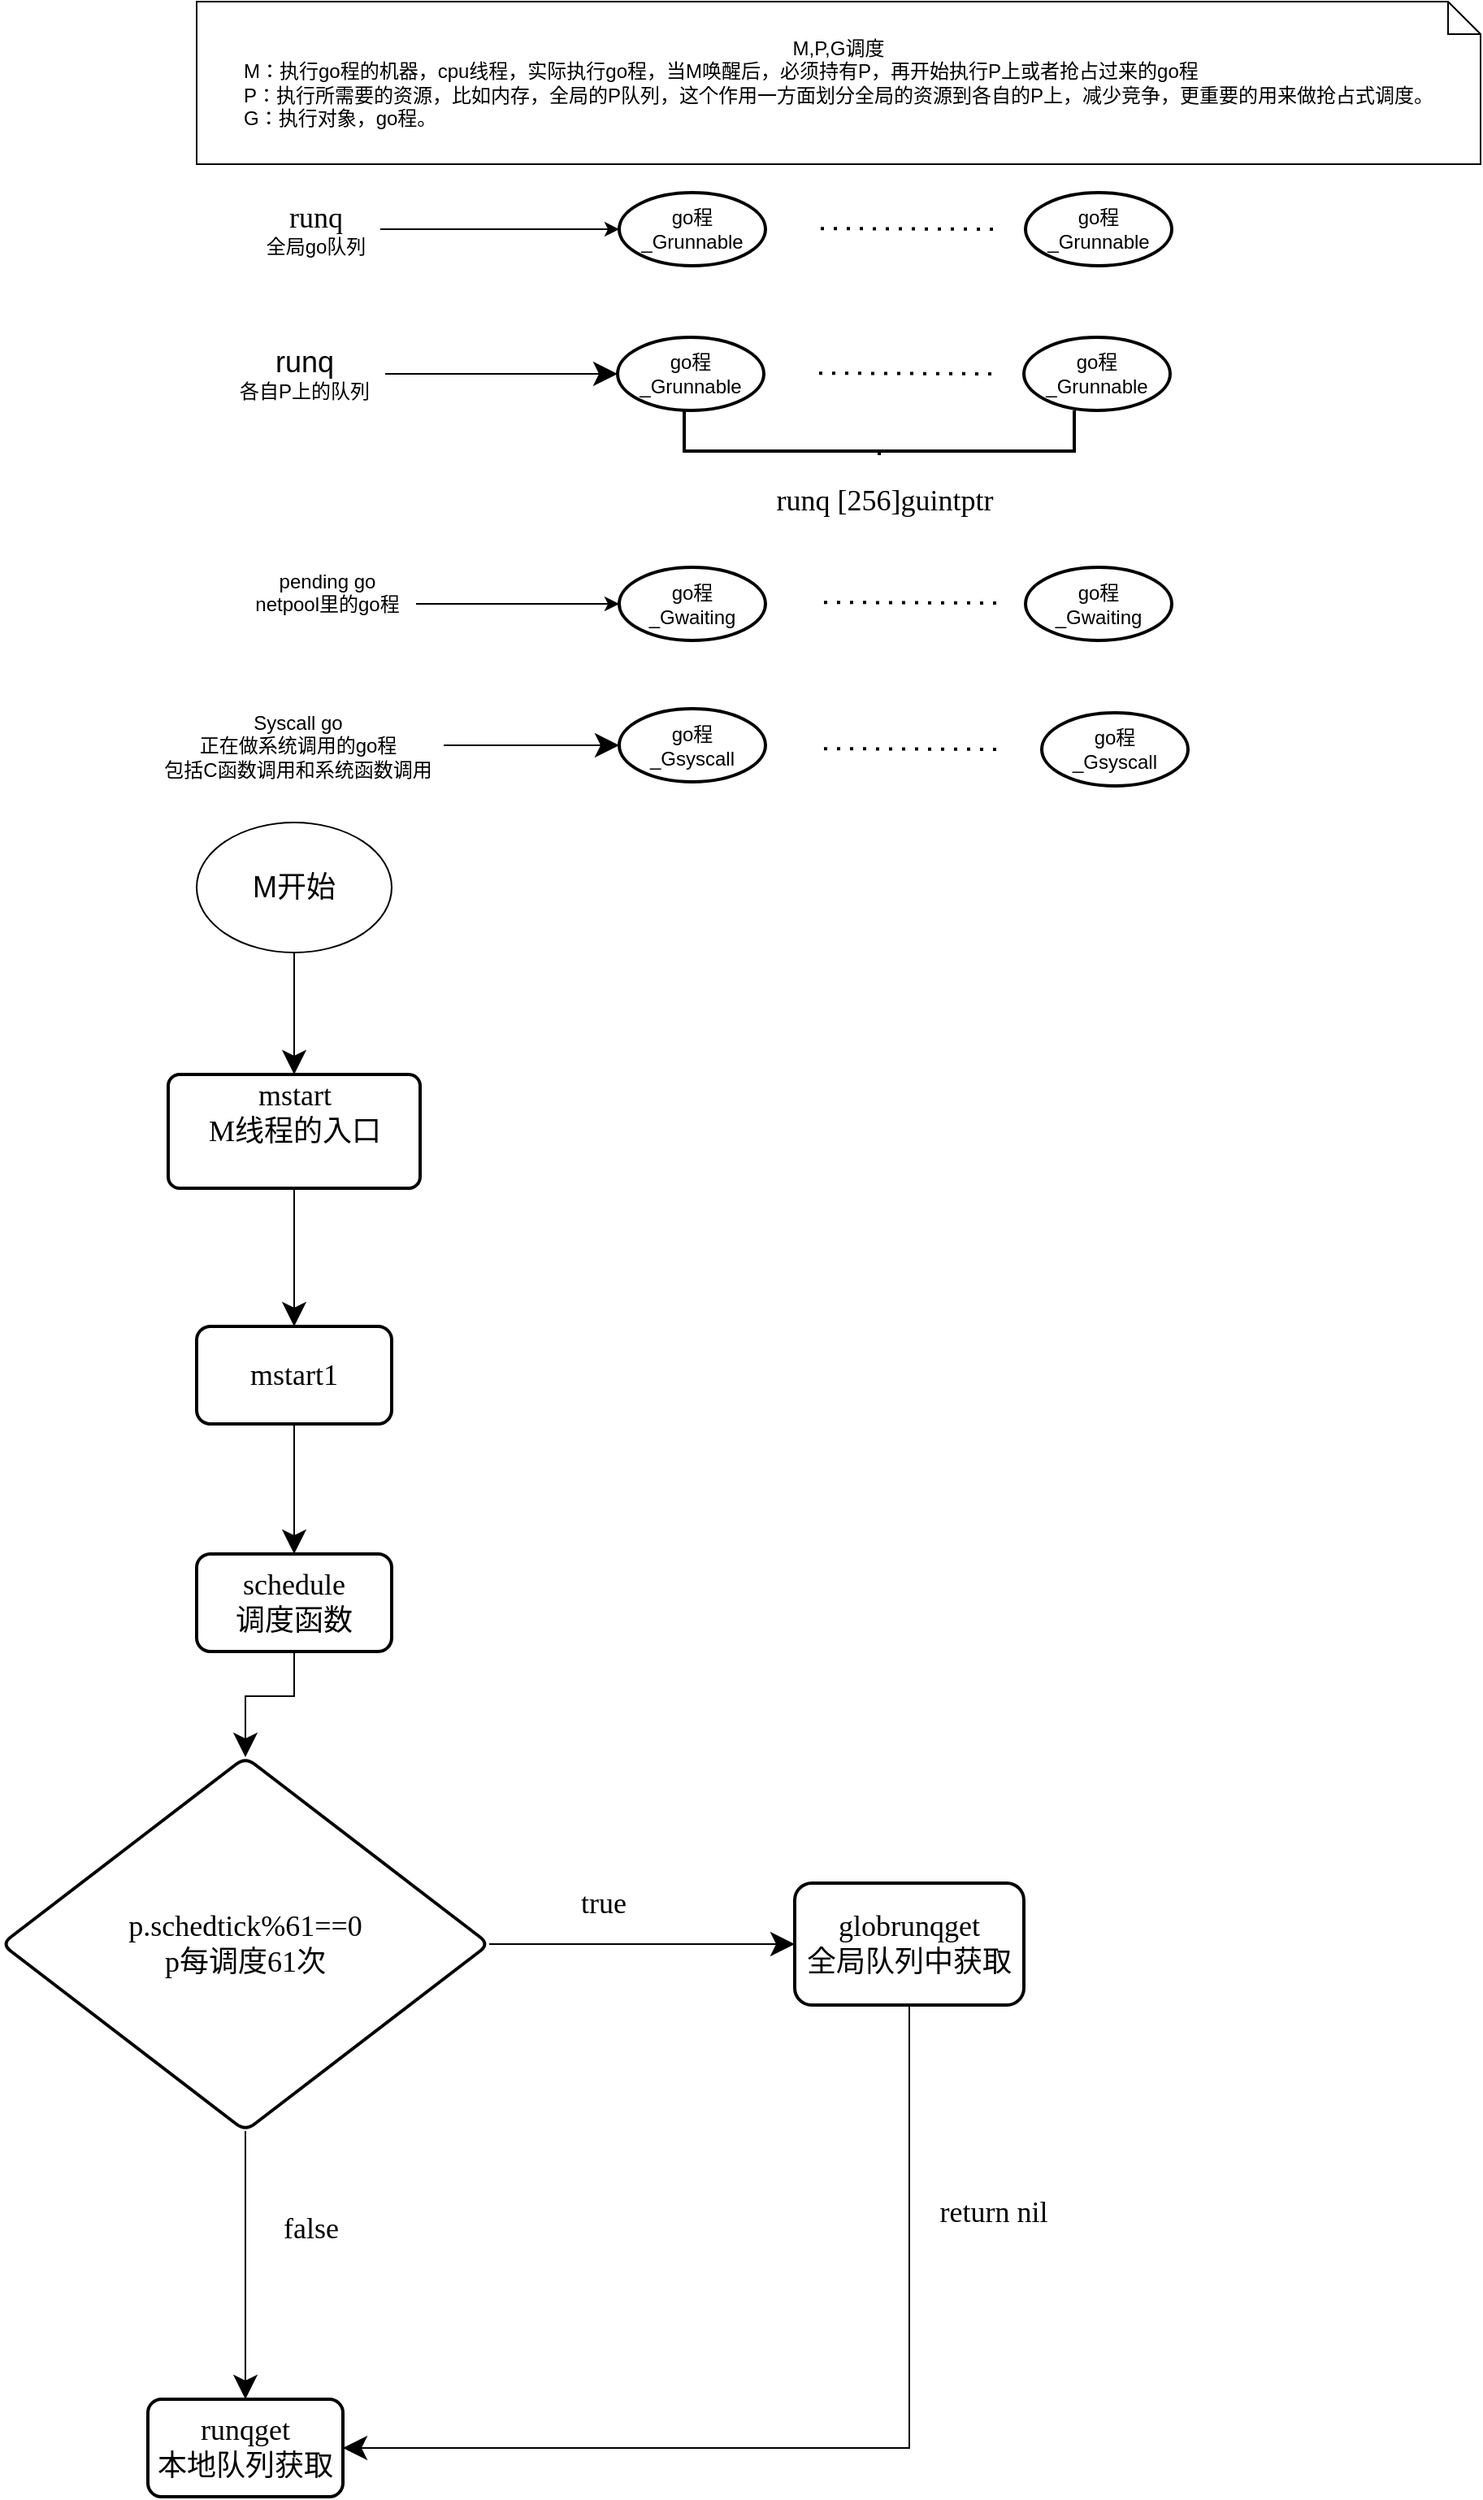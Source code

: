 <mxfile version="16.6.1" type="github">
  <diagram id="Lrg5kurUtaj6RJSmO0BA" name="Page-1">
    <mxGraphModel dx="2012" dy="727" grid="1" gridSize="10" guides="1" tooltips="1" connect="1" arrows="1" fold="1" page="1" pageScale="1" pageWidth="827" pageHeight="1169" math="0" shadow="0">
      <root>
        <mxCell id="0" />
        <mxCell id="1" parent="0" />
        <mxCell id="m0ZOB3Q7q5n8RTu2BzLh-104" value="" style="edgeStyle=orthogonalEdgeStyle;rounded=0;orthogonalLoop=1;jettySize=auto;html=1;fontFamily=Verdana;fontSize=18;fontColor=default;endSize=12;" edge="1" parent="1" source="m0ZOB3Q7q5n8RTu2BzLh-2" target="m0ZOB3Q7q5n8RTu2BzLh-103">
          <mxGeometry relative="1" as="geometry" />
        </mxCell>
        <mxCell id="m0ZOB3Q7q5n8RTu2BzLh-2" value="M开始" style="ellipse;whiteSpace=wrap;html=1;fontSize=18;" vertex="1" parent="1">
          <mxGeometry x="30" y="505" width="120" height="80" as="geometry" />
        </mxCell>
        <mxCell id="m0ZOB3Q7q5n8RTu2BzLh-81" value="" style="endArrow=none;dashed=1;html=1;dashPattern=1 3;strokeWidth=2;rounded=0;endSize=12;" edge="1" parent="1">
          <mxGeometry width="50" height="50" relative="1" as="geometry">
            <mxPoint x="414" y="139.58" as="sourcePoint" />
            <mxPoint x="524" y="140" as="targetPoint" />
          </mxGeometry>
        </mxCell>
        <mxCell id="m0ZOB3Q7q5n8RTu2BzLh-9" value="&lt;div align=&quot;center&quot;&gt;M,P,G调度&lt;/div&gt;&lt;div align=&quot;left&quot;&gt;M：执行go程的机器，cpu线程，实际执行go程，当M唤醒后，必须持有P，再开始执行P上或者抢占过来的go程&lt;/div&gt;&lt;div align=&quot;left&quot;&gt;P：执行所需要的资源，比如内存，全局的P队列，这个作用一方面划分全局的资源到各自的P上，减少竞争，更重要的用来做抢占式调度。&lt;/div&gt;&lt;div align=&quot;left&quot;&gt;G：执行对象，go程。&lt;br&gt;&lt;/div&gt;" style="shape=note;size=20;whiteSpace=wrap;html=1;align=center;" vertex="1" parent="1">
          <mxGeometry x="30" width="790" height="100" as="geometry" />
        </mxCell>
        <mxCell id="m0ZOB3Q7q5n8RTu2BzLh-15" value="&lt;div&gt;go程&lt;/div&gt;&lt;div&gt;_Grunnable&lt;/div&gt;" style="strokeWidth=2;html=1;shape=mxgraph.flowchart.start_2;whiteSpace=wrap;" vertex="1" parent="1">
          <mxGeometry x="290" y="117.5" width="90" height="45" as="geometry" />
        </mxCell>
        <mxCell id="m0ZOB3Q7q5n8RTu2BzLh-56" value="" style="edgeStyle=orthogonalEdgeStyle;rounded=0;orthogonalLoop=1;jettySize=auto;html=1;" edge="1" parent="1" source="m0ZOB3Q7q5n8RTu2BzLh-55" target="m0ZOB3Q7q5n8RTu2BzLh-15">
          <mxGeometry relative="1" as="geometry" />
        </mxCell>
        <mxCell id="m0ZOB3Q7q5n8RTu2BzLh-55" value="&lt;div&gt;&lt;font style=&quot;font-size: 18px&quot; face=&quot;consolas&quot;&gt;runq&lt;/font&gt;&lt;/div&gt;&lt;div&gt;全局go队列&lt;br&gt;&lt;/div&gt;" style="text;html=1;align=center;verticalAlign=middle;resizable=0;points=[];autosize=1;strokeColor=none;fillColor=none;" vertex="1" parent="1">
          <mxGeometry x="63" y="120" width="80" height="40" as="geometry" />
        </mxCell>
        <mxCell id="m0ZOB3Q7q5n8RTu2BzLh-78" value="" style="edgeStyle=orthogonalEdgeStyle;rounded=0;orthogonalLoop=1;jettySize=auto;html=1;" edge="1" parent="1" source="m0ZOB3Q7q5n8RTu2BzLh-75" target="m0ZOB3Q7q5n8RTu2BzLh-77">
          <mxGeometry relative="1" as="geometry" />
        </mxCell>
        <mxCell id="m0ZOB3Q7q5n8RTu2BzLh-75" value="&lt;div&gt;pending go&lt;/div&gt;&lt;div&gt;netpool里的go程&lt;/div&gt;&lt;div&gt;&lt;br&gt;&lt;/div&gt;" style="text;html=1;align=center;verticalAlign=middle;resizable=0;points=[];autosize=1;strokeColor=none;fillColor=none;" vertex="1" parent="1">
          <mxGeometry x="55" y="345.5" width="110" height="50" as="geometry" />
        </mxCell>
        <mxCell id="m0ZOB3Q7q5n8RTu2BzLh-77" value="&lt;div&gt;go程&lt;/div&gt;&lt;div&gt;_Gwaiting&lt;/div&gt;" style="strokeWidth=2;html=1;shape=mxgraph.flowchart.start_2;whiteSpace=wrap;" vertex="1" parent="1">
          <mxGeometry x="290" y="348" width="90" height="45" as="geometry" />
        </mxCell>
        <mxCell id="m0ZOB3Q7q5n8RTu2BzLh-82" value="&lt;div&gt;go程&lt;/div&gt;&lt;div&gt;_Grunnable&lt;/div&gt;" style="strokeWidth=2;html=1;shape=mxgraph.flowchart.start_2;whiteSpace=wrap;" vertex="1" parent="1">
          <mxGeometry x="540" y="117.5" width="90" height="45" as="geometry" />
        </mxCell>
        <mxCell id="m0ZOB3Q7q5n8RTu2BzLh-97" value="" style="edgeStyle=orthogonalEdgeStyle;rounded=0;orthogonalLoop=1;jettySize=auto;html=1;endSize=12;" edge="1" parent="1" source="m0ZOB3Q7q5n8RTu2BzLh-83" target="m0ZOB3Q7q5n8RTu2BzLh-84">
          <mxGeometry relative="1" as="geometry" />
        </mxCell>
        <mxCell id="m0ZOB3Q7q5n8RTu2BzLh-83" value="&lt;div&gt;Syscall go&lt;/div&gt;&lt;div&gt;正在做系统调用的go程&lt;/div&gt;&lt;div&gt;包括C函数调用和系统函数调用&lt;/div&gt;" style="text;html=1;align=center;verticalAlign=middle;resizable=0;points=[];autosize=1;strokeColor=none;fillColor=none;" vertex="1" parent="1">
          <mxGeometry x="2" y="432.5" width="180" height="50" as="geometry" />
        </mxCell>
        <mxCell id="m0ZOB3Q7q5n8RTu2BzLh-84" value="&lt;div&gt;go程&lt;/div&gt;&lt;div&gt;_Gsyscall&lt;/div&gt;" style="strokeWidth=2;html=1;shape=mxgraph.flowchart.start_2;whiteSpace=wrap;" vertex="1" parent="1">
          <mxGeometry x="290" y="435" width="90" height="45" as="geometry" />
        </mxCell>
        <mxCell id="m0ZOB3Q7q5n8RTu2BzLh-86" value="" style="endArrow=none;dashed=1;html=1;dashPattern=1 3;strokeWidth=2;rounded=0;endSize=12;" edge="1" parent="1">
          <mxGeometry width="50" height="50" relative="1" as="geometry">
            <mxPoint x="416" y="369.58" as="sourcePoint" />
            <mxPoint x="526.0" y="370.0" as="targetPoint" />
          </mxGeometry>
        </mxCell>
        <mxCell id="m0ZOB3Q7q5n8RTu2BzLh-87" value="&lt;div&gt;go程&lt;/div&gt;&lt;div&gt;_Gwaiting&lt;/div&gt;" style="strokeWidth=2;html=1;shape=mxgraph.flowchart.start_2;whiteSpace=wrap;" vertex="1" parent="1">
          <mxGeometry x="540" y="348" width="90" height="45" as="geometry" />
        </mxCell>
        <mxCell id="m0ZOB3Q7q5n8RTu2BzLh-88" value="&lt;div&gt;go程&lt;/div&gt;&lt;div&gt;_Gsyscall&lt;/div&gt;" style="strokeWidth=2;html=1;shape=mxgraph.flowchart.start_2;whiteSpace=wrap;" vertex="1" parent="1">
          <mxGeometry x="550" y="437.5" width="90" height="45" as="geometry" />
        </mxCell>
        <mxCell id="m0ZOB3Q7q5n8RTu2BzLh-89" value="" style="endArrow=none;dashed=1;html=1;dashPattern=1 3;strokeWidth=2;rounded=0;endSize=12;" edge="1" parent="1">
          <mxGeometry width="50" height="50" relative="1" as="geometry">
            <mxPoint x="416" y="459.58" as="sourcePoint" />
            <mxPoint x="526" y="460.0" as="targetPoint" />
          </mxGeometry>
        </mxCell>
        <mxCell id="m0ZOB3Q7q5n8RTu2BzLh-96" style="edgeStyle=orthogonalEdgeStyle;rounded=0;orthogonalLoop=1;jettySize=auto;html=1;endSize=12;" edge="1" parent="1" source="m0ZOB3Q7q5n8RTu2BzLh-91" target="m0ZOB3Q7q5n8RTu2BzLh-94">
          <mxGeometry relative="1" as="geometry" />
        </mxCell>
        <mxCell id="m0ZOB3Q7q5n8RTu2BzLh-91" value="&lt;div&gt;&lt;font style=&quot;font-size: 18px&quot;&gt;runq&lt;/font&gt;&lt;/div&gt;&lt;div&gt;各自P上的队列&lt;/div&gt;" style="text;html=1;align=center;verticalAlign=middle;resizable=0;points=[];autosize=1;strokeColor=none;fillColor=none;" vertex="1" parent="1">
          <mxGeometry x="46" y="209" width="100" height="40" as="geometry" />
        </mxCell>
        <mxCell id="m0ZOB3Q7q5n8RTu2BzLh-93" value="" style="endArrow=none;dashed=1;html=1;dashPattern=1 3;strokeWidth=2;rounded=0;endSize=12;" edge="1" parent="1">
          <mxGeometry width="50" height="50" relative="1" as="geometry">
            <mxPoint x="413" y="228.58" as="sourcePoint" />
            <mxPoint x="523.0" y="229.0" as="targetPoint" />
          </mxGeometry>
        </mxCell>
        <mxCell id="m0ZOB3Q7q5n8RTu2BzLh-94" value="&lt;div&gt;go程&lt;/div&gt;&lt;div&gt;_Grunnable&lt;/div&gt;" style="strokeWidth=2;html=1;shape=mxgraph.flowchart.start_2;whiteSpace=wrap;" vertex="1" parent="1">
          <mxGeometry x="289" y="206.5" width="90" height="45" as="geometry" />
        </mxCell>
        <mxCell id="m0ZOB3Q7q5n8RTu2BzLh-95" value="&lt;div&gt;go程&lt;/div&gt;&lt;div&gt;_Grunnable&lt;/div&gt;" style="strokeWidth=2;html=1;shape=mxgraph.flowchart.start_2;whiteSpace=wrap;" vertex="1" parent="1">
          <mxGeometry x="539" y="206.5" width="90" height="45" as="geometry" />
        </mxCell>
        <mxCell id="m0ZOB3Q7q5n8RTu2BzLh-98" value="" style="strokeWidth=2;html=1;shape=mxgraph.flowchart.annotation_2;align=left;labelPosition=right;pointerEvents=1;direction=north;" vertex="1" parent="1">
          <mxGeometry x="330" y="251.5" width="240" height="50" as="geometry" />
        </mxCell>
        <mxCell id="m0ZOB3Q7q5n8RTu2BzLh-101" value="&lt;pre style=&quot;font-family: &amp;#34;consolas&amp;#34; ; font-size: 13.5pt&quot;&gt;runq [&lt;span&gt;256&lt;/span&gt;]&lt;span&gt;guintptr&lt;/span&gt;&lt;/pre&gt;" style="text;html=1;align=center;verticalAlign=middle;resizable=0;points=[];autosize=1;labelBackgroundColor=default;fontColor=default;" vertex="1" parent="1">
          <mxGeometry x="358" y="277" width="190" height="60" as="geometry" />
        </mxCell>
        <mxCell id="m0ZOB3Q7q5n8RTu2BzLh-106" value="" style="edgeStyle=orthogonalEdgeStyle;rounded=0;orthogonalLoop=1;jettySize=auto;html=1;fontFamily=Verdana;fontSize=18;fontColor=default;endSize=12;" edge="1" parent="1" source="m0ZOB3Q7q5n8RTu2BzLh-103" target="m0ZOB3Q7q5n8RTu2BzLh-105">
          <mxGeometry relative="1" as="geometry" />
        </mxCell>
        <mxCell id="m0ZOB3Q7q5n8RTu2BzLh-103" value="mstart&#xa;M线程的入口&#xa;" style="rounded=1;absoluteArcSize=1;arcSize=14;strokeWidth=2;labelBackgroundColor=default;fontFamily=Verdana;fontSize=18;fontColor=default;whiteSpace=wrap;" vertex="1" parent="1">
          <mxGeometry x="12.5" y="660" width="155" height="70" as="geometry" />
        </mxCell>
        <mxCell id="m0ZOB3Q7q5n8RTu2BzLh-108" value="" style="edgeStyle=orthogonalEdgeStyle;rounded=0;orthogonalLoop=1;jettySize=auto;html=1;fontFamily=Verdana;fontSize=18;fontColor=default;endSize=12;" edge="1" parent="1" source="m0ZOB3Q7q5n8RTu2BzLh-105" target="m0ZOB3Q7q5n8RTu2BzLh-107">
          <mxGeometry relative="1" as="geometry" />
        </mxCell>
        <mxCell id="m0ZOB3Q7q5n8RTu2BzLh-105" value="mstart1" style="whiteSpace=wrap;html=1;fontSize=18;fontFamily=Verdana;rounded=1;arcSize=14;strokeWidth=2;labelBackgroundColor=default;" vertex="1" parent="1">
          <mxGeometry x="30" y="815" width="120" height="60" as="geometry" />
        </mxCell>
        <mxCell id="m0ZOB3Q7q5n8RTu2BzLh-110" value="" style="edgeStyle=orthogonalEdgeStyle;rounded=0;orthogonalLoop=1;jettySize=auto;html=1;fontFamily=Verdana;fontSize=18;fontColor=default;endSize=12;" edge="1" parent="1" source="m0ZOB3Q7q5n8RTu2BzLh-107" target="m0ZOB3Q7q5n8RTu2BzLh-109">
          <mxGeometry relative="1" as="geometry" />
        </mxCell>
        <mxCell id="m0ZOB3Q7q5n8RTu2BzLh-107" value="&lt;div&gt;schedule&lt;/div&gt;&lt;div&gt;调度函数&lt;br&gt;&lt;/div&gt;" style="whiteSpace=wrap;html=1;fontSize=18;fontFamily=Verdana;rounded=1;arcSize=14;strokeWidth=2;labelBackgroundColor=default;" vertex="1" parent="1">
          <mxGeometry x="30" y="955" width="120" height="60" as="geometry" />
        </mxCell>
        <mxCell id="m0ZOB3Q7q5n8RTu2BzLh-113" value="" style="edgeStyle=orthogonalEdgeStyle;rounded=0;orthogonalLoop=1;jettySize=auto;html=1;fontFamily=Verdana;fontSize=18;fontColor=default;endSize=12;" edge="1" parent="1" source="m0ZOB3Q7q5n8RTu2BzLh-109" target="m0ZOB3Q7q5n8RTu2BzLh-112">
          <mxGeometry relative="1" as="geometry" />
        </mxCell>
        <mxCell id="m0ZOB3Q7q5n8RTu2BzLh-116" value="" style="edgeStyle=orthogonalEdgeStyle;rounded=0;orthogonalLoop=1;jettySize=auto;html=1;fontFamily=Verdana;fontSize=18;fontColor=default;endSize=12;" edge="1" parent="1" source="m0ZOB3Q7q5n8RTu2BzLh-109" target="m0ZOB3Q7q5n8RTu2BzLh-115">
          <mxGeometry relative="1" as="geometry" />
        </mxCell>
        <mxCell id="m0ZOB3Q7q5n8RTu2BzLh-109" value="&lt;br&gt;&lt;div&gt;p.schedtick%61==0&lt;/div&gt;&lt;div&gt;p每调度61次&lt;br&gt;&lt;/div&gt;&lt;div&gt;&lt;br&gt;&lt;/div&gt;" style="rhombus;whiteSpace=wrap;html=1;fontSize=18;fontFamily=Verdana;rounded=1;arcSize=14;strokeWidth=2;labelBackgroundColor=default;" vertex="1" parent="1">
          <mxGeometry x="-90" y="1080" width="300" height="230" as="geometry" />
        </mxCell>
        <mxCell id="m0ZOB3Q7q5n8RTu2BzLh-118" style="edgeStyle=orthogonalEdgeStyle;rounded=0;orthogonalLoop=1;jettySize=auto;html=1;exitX=0.5;exitY=1;exitDx=0;exitDy=0;entryX=1;entryY=0.5;entryDx=0;entryDy=0;fontFamily=Verdana;fontSize=18;fontColor=default;endSize=12;" edge="1" parent="1" source="m0ZOB3Q7q5n8RTu2BzLh-112" target="m0ZOB3Q7q5n8RTu2BzLh-115">
          <mxGeometry relative="1" as="geometry" />
        </mxCell>
        <mxCell id="m0ZOB3Q7q5n8RTu2BzLh-112" value="&lt;div&gt;globrunqget&lt;/div&gt;&lt;div&gt;全局队列中获取&lt;br&gt;&lt;/div&gt;" style="whiteSpace=wrap;html=1;fontSize=18;fontFamily=Verdana;rounded=1;arcSize=14;strokeWidth=2;labelBackgroundColor=default;" vertex="1" parent="1">
          <mxGeometry x="398" y="1157.5" width="141" height="75" as="geometry" />
        </mxCell>
        <mxCell id="m0ZOB3Q7q5n8RTu2BzLh-114" value="true" style="text;html=1;align=center;verticalAlign=middle;resizable=0;points=[];autosize=1;strokeColor=none;fillColor=none;fontSize=18;fontFamily=Verdana;fontColor=default;" vertex="1" parent="1">
          <mxGeometry x="255" y="1155" width="50" height="30" as="geometry" />
        </mxCell>
        <mxCell id="m0ZOB3Q7q5n8RTu2BzLh-115" value="&lt;div&gt;runqget&lt;/div&gt;&lt;div&gt;本地队列获取&lt;br&gt;&lt;/div&gt;" style="whiteSpace=wrap;html=1;fontSize=18;fontFamily=Verdana;rounded=1;arcSize=14;strokeWidth=2;labelBackgroundColor=default;" vertex="1" parent="1">
          <mxGeometry y="1475" width="120" height="60" as="geometry" />
        </mxCell>
        <mxCell id="m0ZOB3Q7q5n8RTu2BzLh-117" value="false" style="text;html=1;align=center;verticalAlign=middle;resizable=0;points=[];autosize=1;strokeColor=none;fillColor=none;fontSize=18;fontFamily=Verdana;fontColor=default;" vertex="1" parent="1">
          <mxGeometry x="70" y="1355" width="60" height="30" as="geometry" />
        </mxCell>
        <mxCell id="m0ZOB3Q7q5n8RTu2BzLh-119" value="return nil" style="text;html=1;align=center;verticalAlign=middle;resizable=0;points=[];autosize=1;strokeColor=none;fillColor=none;fontSize=18;fontFamily=Verdana;fontColor=default;" vertex="1" parent="1">
          <mxGeometry x="470" y="1345" width="100" height="30" as="geometry" />
        </mxCell>
      </root>
    </mxGraphModel>
  </diagram>
</mxfile>
